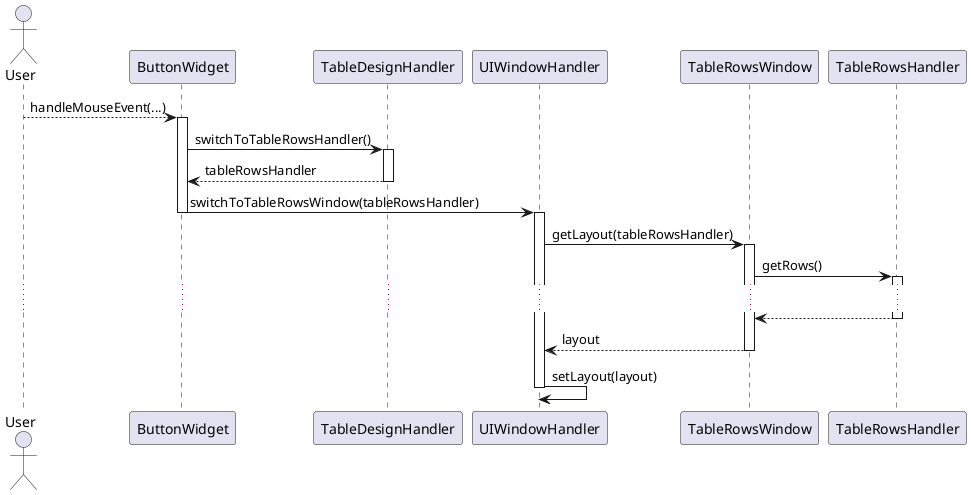 @startuml
Actor User
User --> ButtonWidget: handleMouseEvent(...)
activate ButtonWidget

ButtonWidget -> TableDesignHandler: switchToTableRowsHandler()
activate TableDesignHandler
ButtonWidget <-- TableDesignHandler: tableRowsHandler
deactivate TableDesignHandler
ButtonWidget -> UIWindowHandler: switchToTableRowsWindow(tableRowsHandler)
deactivate ButtonWidget
activate UIWindowHandler
UIWindowHandler -> TableRowsWindow: getLayout(tableRowsHandler)
activate TableRowsWindow
TableRowsWindow -> TableRowsHandler: getRows()
activate TableRowsHandler
...
TableRowsWindow <-- TableRowsHandler:
deactivate TableRowsHandler
UIWindowHandler <-- TableRowsWindow: layout
deactivate TableRowsWindow
UIWindowHandler -> UIWindowHandler: setLayout(layout)
deactivate UIWindowHandler

@enduml